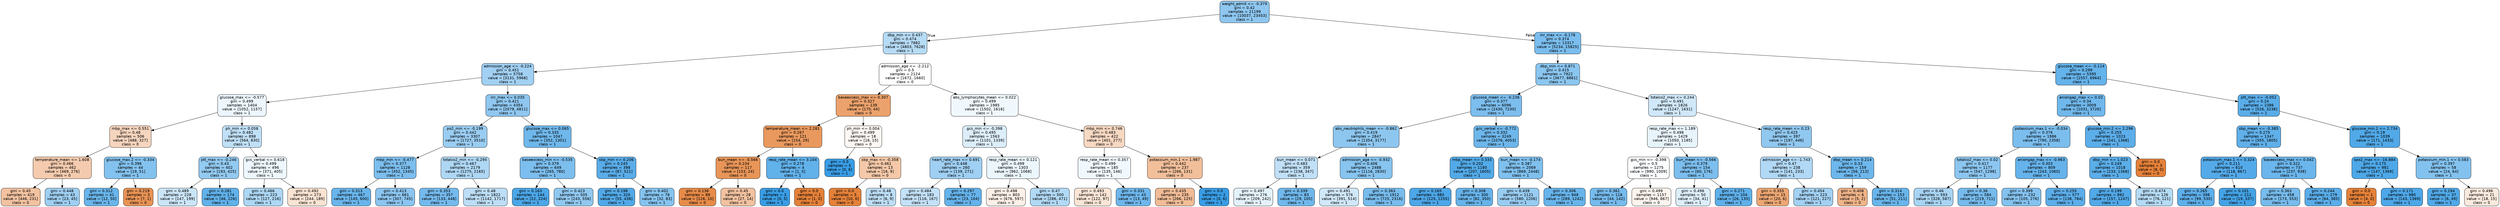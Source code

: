 digraph Tree {
node [shape=box, style="filled, rounded", color="black", fontname="helvetica"] ;
edge [fontname="helvetica"] ;
0 [label="weight_admit <= -0.379\ngini = 0.42\nsamples = 21199\nvalue = [10037, 23453]\nclass = 1", fillcolor="#8ec7f0"] ;
1 [label="dbp_min <= 0.437\ngini = 0.474\nsamples = 7882\nvalue = [4803, 7628]\nclass = 1", fillcolor="#b6dbf5"] ;
0 -> 1 [labeldistance=2.5, labelangle=45, headlabel="True"] ;
2 [label="admission_age <= -0.224\ngini = 0.451\nsamples = 5758\nvalue = [3131, 5968]\nclass = 1", fillcolor="#a1d0f3"] ;
1 -> 2 ;
3 [label="glucose_max <= -0.577\ngini = 0.499\nsamples = 1404\nvalue = [1052, 1157]\nclass = 1", fillcolor="#edf6fd"] ;
2 -> 3 ;
4 [label="mbp_max <= 0.551\ngini = 0.48\nsamples = 506\nvalue = [488, 327]\nclass = 0", fillcolor="#f6d5be"] ;
3 -> 4 ;
5 [label="temperature_mean <= 1.608\ngini = 0.466\nsamples = 462\nvalue = [469, 276]\nclass = 0", fillcolor="#f4cbae"] ;
4 -> 5 ;
6 [label="gini = 0.45\nsamples = 419\nvalue = [446, 231]\nclass = 0", fillcolor="#f2c2a0"] ;
5 -> 6 ;
7 [label="gini = 0.448\nsamples = 43\nvalue = [23, 45]\nclass = 1", fillcolor="#9ecff2"] ;
5 -> 7 ;
8 [label="glucose_max.2 <= -0.334\ngini = 0.396\nsamples = 44\nvalue = [19, 51]\nclass = 1", fillcolor="#83c2ef"] ;
4 -> 8 ;
9 [label="gini = 0.312\nsamples = 41\nvalue = [12, 50]\nclass = 1", fillcolor="#69b5eb"] ;
8 -> 9 ;
10 [label="gini = 0.219\nsamples = 3\nvalue = [7, 1]\nclass = 0", fillcolor="#e99355"] ;
8 -> 10 ;
11 [label="ph_min <= 0.058\ngini = 0.482\nsamples = 898\nvalue = [564, 830]\nclass = 1", fillcolor="#c0e0f7"] ;
3 -> 11 ;
12 [label="ptt_max <= -0.246\ngini = 0.43\nsamples = 402\nvalue = [193, 425]\nclass = 1", fillcolor="#93caf1"] ;
11 -> 12 ;
13 [label="gini = 0.489\nsamples = 228\nvalue = [147, 199]\nclass = 1", fillcolor="#cbe5f8"] ;
12 -> 13 ;
14 [label="gini = 0.281\nsamples = 174\nvalue = [46, 226]\nclass = 1", fillcolor="#61b1ea"] ;
12 -> 14 ;
15 [label="gcs_verbal <= 0.618\ngini = 0.499\nsamples = 496\nvalue = [371, 405]\nclass = 1", fillcolor="#eef7fd"] ;
11 -> 15 ;
16 [label="gini = 0.466\nsamples = 223\nvalue = [127, 216]\nclass = 1", fillcolor="#add7f4"] ;
15 -> 16 ;
17 [label="gini = 0.492\nsamples = 273\nvalue = [244, 189]\nclass = 0", fillcolor="#f9e3d2"] ;
15 -> 17 ;
18 [label="inr_max <= 0.035\ngini = 0.421\nsamples = 4354\nvalue = [2079, 4811]\nclass = 1", fillcolor="#8fc7f0"] ;
2 -> 18 ;
19 [label="po2_min <= -0.199\ngini = 0.442\nsamples = 3307\nvalue = [1727, 3510]\nclass = 1", fillcolor="#9acdf2"] ;
18 -> 19 ;
20 [label="mbp_min <= -0.477\ngini = 0.377\nsamples = 1128\nvalue = [452, 1345]\nclass = 1", fillcolor="#7cbeee"] ;
19 -> 20 ;
21 [label="gini = 0.313\nsamples = 467\nvalue = [145, 600]\nclass = 1", fillcolor="#69b5eb"] ;
20 -> 21 ;
22 [label="gini = 0.413\nsamples = 661\nvalue = [307, 745]\nclass = 1", fillcolor="#8bc5f0"] ;
20 -> 22 ;
23 [label="totalco2_min <= -0.295\ngini = 0.467\nsamples = 2179\nvalue = [1275, 2165]\nclass = 1", fillcolor="#aed7f4"] ;
19 -> 23 ;
24 [label="gini = 0.353\nsamples = 357\nvalue = [133, 448]\nclass = 1", fillcolor="#74baed"] ;
23 -> 24 ;
25 [label="gini = 0.48\nsamples = 1822\nvalue = [1142, 1717]\nclass = 1", fillcolor="#bddef6"] ;
23 -> 25 ;
26 [label="glucose_max <= 0.065\ngini = 0.335\nsamples = 1047\nvalue = [352, 1301]\nclass = 1", fillcolor="#6fb8ec"] ;
18 -> 26 ;
27 [label="baseexcess_min <= -0.535\ngini = 0.379\nsamples = 649\nvalue = [265, 780]\nclass = 1", fillcolor="#7cbeee"] ;
26 -> 27 ;
28 [label="gini = 0.163\nsamples = 144\nvalue = [22, 224]\nclass = 1", fillcolor="#4ca7e8"] ;
27 -> 28 ;
29 [label="gini = 0.423\nsamples = 505\nvalue = [243, 556]\nclass = 1", fillcolor="#90c8f0"] ;
27 -> 29 ;
30 [label="sbp_min <= 0.206\ngini = 0.245\nsamples = 398\nvalue = [87, 521]\nclass = 1", fillcolor="#5aade9"] ;
26 -> 30 ;
31 [label="gini = 0.198\nsamples = 320\nvalue = [55, 438]\nclass = 1", fillcolor="#52a9e8"] ;
30 -> 31 ;
32 [label="gini = 0.402\nsamples = 78\nvalue = [32, 83]\nclass = 1", fillcolor="#85c3ef"] ;
30 -> 32 ;
33 [label="admission_age <= -2.212\ngini = 0.5\nsamples = 2124\nvalue = [1672, 1660]\nclass = 0", fillcolor="#fffefe"] ;
1 -> 33 ;
34 [label="baseexcess_max <= 0.307\ngini = 0.327\nsamples = 139\nvalue = [170, 44]\nclass = 0", fillcolor="#eca26c"] ;
33 -> 34 ;
35 [label="temperature_mean <= 2.281\ngini = 0.267\nsamples = 121\nvalue = [154, 29]\nclass = 0", fillcolor="#ea995e"] ;
34 -> 35 ;
36 [label="bun_mean <= -0.566\ngini = 0.234\nsamples = 117\nvalue = [153, 24]\nclass = 0", fillcolor="#e99558"] ;
35 -> 36 ;
37 [label="gini = 0.136\nsamples = 89\nvalue = [126, 10]\nclass = 0", fillcolor="#e78b49"] ;
36 -> 37 ;
38 [label="gini = 0.45\nsamples = 28\nvalue = [27, 14]\nclass = 0", fillcolor="#f2c2a0"] ;
36 -> 38 ;
39 [label="resp_rate_mean <= 3.104\ngini = 0.278\nsamples = 4\nvalue = [1, 5]\nclass = 1", fillcolor="#61b1ea"] ;
35 -> 39 ;
40 [label="gini = 0.0\nsamples = 3\nvalue = [0, 5]\nclass = 1", fillcolor="#399de5"] ;
39 -> 40 ;
41 [label="gini = 0.0\nsamples = 1\nvalue = [1, 0]\nclass = 0", fillcolor="#e58139"] ;
39 -> 41 ;
42 [label="ph_min <= 0.004\ngini = 0.499\nsamples = 18\nvalue = [16, 15]\nclass = 0", fillcolor="#fdf7f3"] ;
34 -> 42 ;
43 [label="gini = 0.0\nsamples = 5\nvalue = [0, 6]\nclass = 1", fillcolor="#399de5"] ;
42 -> 43 ;
44 [label="sbp_max <= -0.358\ngini = 0.461\nsamples = 13\nvalue = [16, 9]\nclass = 0", fillcolor="#f4c8a8"] ;
42 -> 44 ;
45 [label="gini = 0.0\nsamples = 5\nvalue = [10, 0]\nclass = 0", fillcolor="#e58139"] ;
44 -> 45 ;
46 [label="gini = 0.48\nsamples = 8\nvalue = [6, 9]\nclass = 1", fillcolor="#bddef6"] ;
44 -> 46 ;
47 [label="abs_lymphocytes_mean <= 0.022\ngini = 0.499\nsamples = 1985\nvalue = [1502, 1616]\nclass = 1", fillcolor="#f1f8fd"] ;
33 -> 47 ;
48 [label="gcs_min <= -0.398\ngini = 0.495\nsamples = 1563\nvalue = [1101, 1339]\nclass = 1", fillcolor="#dceefa"] ;
47 -> 48 ;
49 [label="heart_rate_max <= 0.691\ngini = 0.448\nsamples = 260\nvalue = [139, 271]\nclass = 1", fillcolor="#9fcff2"] ;
48 -> 49 ;
50 [label="gini = 0.484\nsamples = 183\nvalue = [116, 167]\nclass = 1", fillcolor="#c3e1f7"] ;
49 -> 50 ;
51 [label="gini = 0.297\nsamples = 77\nvalue = [23, 104]\nclass = 1", fillcolor="#65b3eb"] ;
49 -> 51 ;
52 [label="resp_rate_mean <= 0.121\ngini = 0.499\nsamples = 1303\nvalue = [962, 1068]\nclass = 1", fillcolor="#ebf5fc"] ;
48 -> 52 ;
53 [label="gini = 0.498\nsamples = 803\nvalue = [676, 597]\nclass = 0", fillcolor="#fcf0e8"] ;
52 -> 53 ;
54 [label="gini = 0.47\nsamples = 500\nvalue = [286, 471]\nclass = 1", fillcolor="#b1d9f5"] ;
52 -> 54 ;
55 [label="mbp_min <= 0.746\ngini = 0.483\nsamples = 422\nvalue = [401, 277]\nclass = 0", fillcolor="#f7d8c2"] ;
47 -> 55 ;
56 [label="resp_rate_mean <= 0.357\ngini = 0.499\nsamples = 185\nvalue = [135, 146]\nclass = 1", fillcolor="#f0f8fd"] ;
55 -> 56 ;
57 [label="gini = 0.493\nsamples = 142\nvalue = [122, 97]\nclass = 0", fillcolor="#fae5d6"] ;
56 -> 57 ;
58 [label="gini = 0.331\nsamples = 43\nvalue = [13, 49]\nclass = 1", fillcolor="#6eb7ec"] ;
56 -> 58 ;
59 [label="potassium_min.1 <= 1.987\ngini = 0.442\nsamples = 237\nvalue = [266, 131]\nclass = 0", fillcolor="#f2bf9b"] ;
55 -> 59 ;
60 [label="gini = 0.435\nsamples = 235\nvalue = [266, 125]\nclass = 0", fillcolor="#f1bc96"] ;
59 -> 60 ;
61 [label="gini = 0.0\nsamples = 2\nvalue = [0, 6]\nclass = 1", fillcolor="#399de5"] ;
59 -> 61 ;
62 [label="inr_max <= -0.178\ngini = 0.374\nsamples = 13317\nvalue = [5234, 15825]\nclass = 1", fillcolor="#7abdee"] ;
0 -> 62 [labeldistance=2.5, labelangle=-45, headlabel="False"] ;
63 [label="dbp_min <= 0.871\ngini = 0.415\nsamples = 7922\nvalue = [3677, 8861]\nclass = 1", fillcolor="#8bc6f0"] ;
62 -> 63 ;
64 [label="glucose_mean <= -0.236\ngini = 0.377\nsamples = 6096\nvalue = [2430, 7230]\nclass = 1", fillcolor="#7cbeee"] ;
63 -> 64 ;
65 [label="abs_neutrophils_mean <= -0.862\ngini = 0.419\nsamples = 2847\nvalue = [1354, 3177]\nclass = 1", fillcolor="#8dc7f0"] ;
64 -> 65 ;
66 [label="bun_mean <= 0.071\ngini = 0.483\nsamples = 359\nvalue = [238, 347]\nclass = 1", fillcolor="#c1e0f7"] ;
65 -> 66 ;
67 [label="gini = 0.497\nsamples = 276\nvalue = [209, 242]\nclass = 1", fillcolor="#e4f2fb"] ;
66 -> 67 ;
68 [label="gini = 0.339\nsamples = 83\nvalue = [29, 105]\nclass = 1", fillcolor="#70b8ec"] ;
66 -> 68 ;
69 [label="admission_age <= -0.932\ngini = 0.406\nsamples = 2488\nvalue = [1116, 2830]\nclass = 1", fillcolor="#87c4ef"] ;
65 -> 69 ;
70 [label="gini = 0.491\nsamples = 576\nvalue = [391, 514]\nclass = 1", fillcolor="#d0e8f9"] ;
69 -> 70 ;
71 [label="gini = 0.363\nsamples = 1912\nvalue = [725, 2316]\nclass = 1", fillcolor="#77bced"] ;
69 -> 71 ;
72 [label="gcs_verbal <= -0.772\ngini = 0.332\nsamples = 3249\nvalue = [1076, 4053]\nclass = 1", fillcolor="#6eb7ec"] ;
64 -> 72 ;
73 [label="mbp_mean <= 0.333\ngini = 0.202\nsamples = 1180\nvalue = [207, 1605]\nclass = 1", fillcolor="#53aae8"] ;
72 -> 73 ;
74 [label="gini = 0.165\nsamples = 880\nvalue = [125, 1255]\nclass = 1", fillcolor="#4da7e8"] ;
73 -> 74 ;
75 [label="gini = 0.308\nsamples = 300\nvalue = [82, 350]\nclass = 1", fillcolor="#67b4eb"] ;
73 -> 75 ;
76 [label="bun_mean <= -0.174\ngini = 0.387\nsamples = 2069\nvalue = [869, 2448]\nclass = 1", fillcolor="#7fc0ee"] ;
72 -> 76 ;
77 [label="gini = 0.439\nsamples = 1121\nvalue = [580, 1206]\nclass = 1", fillcolor="#98ccf2"] ;
76 -> 77 ;
78 [label="gini = 0.306\nsamples = 948\nvalue = [289, 1242]\nclass = 1", fillcolor="#67b4eb"] ;
76 -> 78 ;
79 [label="totalco2_max <= 0.244\ngini = 0.491\nsamples = 1826\nvalue = [1247, 1631]\nclass = 1", fillcolor="#d0e8f9"] ;
63 -> 79 ;
80 [label="resp_rate_max <= 1.189\ngini = 0.498\nsamples = 1429\nvalue = [1050, 1185]\nclass = 1", fillcolor="#e8f4fc"] ;
79 -> 80 ;
81 [label="gcs_min <= -0.398\ngini = 0.5\nsamples = 1275\nvalue = [990, 1009]\nclass = 1", fillcolor="#fbfdff"] ;
80 -> 81 ;
82 [label="gini = 0.361\nsamples = 118\nvalue = [44, 142]\nclass = 1", fillcolor="#76bbed"] ;
81 -> 82 ;
83 [label="gini = 0.499\nsamples = 1157\nvalue = [946, 867]\nclass = 0", fillcolor="#fdf4ee"] ;
81 -> 83 ;
84 [label="bun_mean <= -0.566\ngini = 0.379\nsamples = 154\nvalue = [60, 176]\nclass = 1", fillcolor="#7cbeee"] ;
80 -> 84 ;
85 [label="gini = 0.496\nsamples = 50\nvalue = [34, 41]\nclass = 1", fillcolor="#ddeefb"] ;
84 -> 85 ;
86 [label="gini = 0.271\nsamples = 104\nvalue = [26, 135]\nclass = 1", fillcolor="#5fb0ea"] ;
84 -> 86 ;
87 [label="resp_rate_mean <= 0.23\ngini = 0.425\nsamples = 397\nvalue = [197, 446]\nclass = 1", fillcolor="#90c8f0"] ;
79 -> 87 ;
88 [label="admission_age <= -1.743\ngini = 0.47\nsamples = 238\nvalue = [141, 233]\nclass = 1", fillcolor="#b1d8f5"] ;
87 -> 88 ;
89 [label="gini = 0.355\nsamples = 15\nvalue = [20, 6]\nclass = 0", fillcolor="#eda774"] ;
88 -> 89 ;
90 [label="gini = 0.454\nsamples = 223\nvalue = [121, 227]\nclass = 1", fillcolor="#a3d1f3"] ;
88 -> 90 ;
91 [label="dbp_mean <= 0.214\ngini = 0.33\nsamples = 159\nvalue = [56, 213]\nclass = 1", fillcolor="#6db7ec"] ;
87 -> 91 ;
92 [label="gini = 0.408\nsamples = 6\nvalue = [5, 2]\nclass = 0", fillcolor="#efb388"] ;
91 -> 92 ;
93 [label="gini = 0.314\nsamples = 153\nvalue = [51, 211]\nclass = 1", fillcolor="#69b5eb"] ;
91 -> 93 ;
94 [label="glucose_mean <= -0.114\ngini = 0.299\nsamples = 5395\nvalue = [1557, 6964]\nclass = 1", fillcolor="#65b3eb"] ;
62 -> 94 ;
95 [label="aniongap_max <= 0.02\ngini = 0.34\nsamples = 3009\nvalue = [1031, 3726]\nclass = 1", fillcolor="#70b8ec"] ;
94 -> 95 ;
96 [label="potassium_max.1 <= -0.034\ngini = 0.376\nsamples = 1986\nvalue = [790, 2358]\nclass = 1", fillcolor="#7bbeee"] ;
95 -> 96 ;
97 [label="totalco2_max <= 0.02\ngini = 0.417\nsamples = 1177\nvalue = [547, 1298]\nclass = 1", fillcolor="#8cc6f0"] ;
96 -> 97 ;
98 [label="gini = 0.46\nsamples = 593\nvalue = [328, 587]\nclass = 1", fillcolor="#a8d4f4"] ;
97 -> 98 ;
99 [label="gini = 0.36\nsamples = 584\nvalue = [219, 711]\nclass = 1", fillcolor="#76bbed"] ;
97 -> 99 ;
100 [label="aniongap_max <= -0.963\ngini = 0.303\nsamples = 809\nvalue = [243, 1060]\nclass = 1", fillcolor="#66b3eb"] ;
96 -> 100 ;
101 [label="gini = 0.399\nsamples = 232\nvalue = [105, 276]\nclass = 1", fillcolor="#84c2ef"] ;
100 -> 101 ;
102 [label="gini = 0.255\nsamples = 577\nvalue = [138, 784]\nclass = 1", fillcolor="#5caeea"] ;
100 -> 102 ;
103 [label="glucose_min.2 <= 2.296\ngini = 0.255\nsamples = 1023\nvalue = [241, 1368]\nclass = 1", fillcolor="#5caeea"] ;
95 -> 103 ;
104 [label="dbp_min <= 1.023\ngini = 0.249\nsamples = 1018\nvalue = [233, 1368]\nclass = 1", fillcolor="#5baee9"] ;
103 -> 104 ;
105 [label="gini = 0.199\nsamples = 892\nvalue = [157, 1247]\nclass = 1", fillcolor="#52a9e8"] ;
104 -> 105 ;
106 [label="gini = 0.474\nsamples = 126\nvalue = [76, 121]\nclass = 1", fillcolor="#b5dbf5"] ;
104 -> 106 ;
107 [label="gini = 0.0\nsamples = 5\nvalue = [8, 0]\nclass = 0", fillcolor="#e58139"] ;
103 -> 107 ;
108 [label="ptt_max <= -0.052\ngini = 0.24\nsamples = 2386\nvalue = [526, 3238]\nclass = 1", fillcolor="#59ade9"] ;
94 -> 108 ;
109 [label="sbp_mean <= -0.385\ngini = 0.275\nsamples = 1347\nvalue = [355, 1805]\nclass = 1", fillcolor="#60b0ea"] ;
108 -> 109 ;
110 [label="potassium_max.1 <= 0.324\ngini = 0.211\nsamples = 610\nvalue = [118, 867]\nclass = 1", fillcolor="#54aae9"] ;
109 -> 110 ;
111 [label="gini = 0.265\nsamples = 398\nvalue = [99, 530]\nclass = 1", fillcolor="#5eafea"] ;
110 -> 111 ;
112 [label="gini = 0.101\nsamples = 212\nvalue = [19, 337]\nclass = 1", fillcolor="#44a3e6"] ;
110 -> 112 ;
113 [label="baseexcess_max <= 0.042\ngini = 0.322\nsamples = 737\nvalue = [237, 938]\nclass = 1", fillcolor="#6bb6ec"] ;
109 -> 113 ;
114 [label="gini = 0.363\nsamples = 458\nvalue = [173, 553]\nclass = 1", fillcolor="#77bced"] ;
113 -> 114 ;
115 [label="gini = 0.244\nsamples = 279\nvalue = [64, 385]\nclass = 1", fillcolor="#5aade9"] ;
113 -> 115 ;
116 [label="glucose_min.2 <= 2.734\ngini = 0.19\nsamples = 1039\nvalue = [171, 1433]\nclass = 1", fillcolor="#51a9e8"] ;
108 -> 116 ;
117 [label="spo2_max <= -16.884\ngini = 0.175\nsamples = 981\nvalue = [147, 1369]\nclass = 1", fillcolor="#4ea8e8"] ;
116 -> 117 ;
118 [label="gini = 0.0\nsamples = 1\nvalue = [4, 0]\nclass = 0", fillcolor="#e58139"] ;
117 -> 118 ;
119 [label="gini = 0.171\nsamples = 980\nvalue = [143, 1369]\nclass = 1", fillcolor="#4ea7e8"] ;
117 -> 119 ;
120 [label="potassium_min.1 <= 0.583\ngini = 0.397\nsamples = 58\nvalue = [24, 64]\nclass = 1", fillcolor="#83c2ef"] ;
116 -> 120 ;
121 [label="gini = 0.194\nsamples = 37\nvalue = [6, 49]\nclass = 1", fillcolor="#51a9e8"] ;
120 -> 121 ;
122 [label="gini = 0.496\nsamples = 21\nvalue = [18, 15]\nclass = 0", fillcolor="#fbeade"] ;
120 -> 122 ;
}